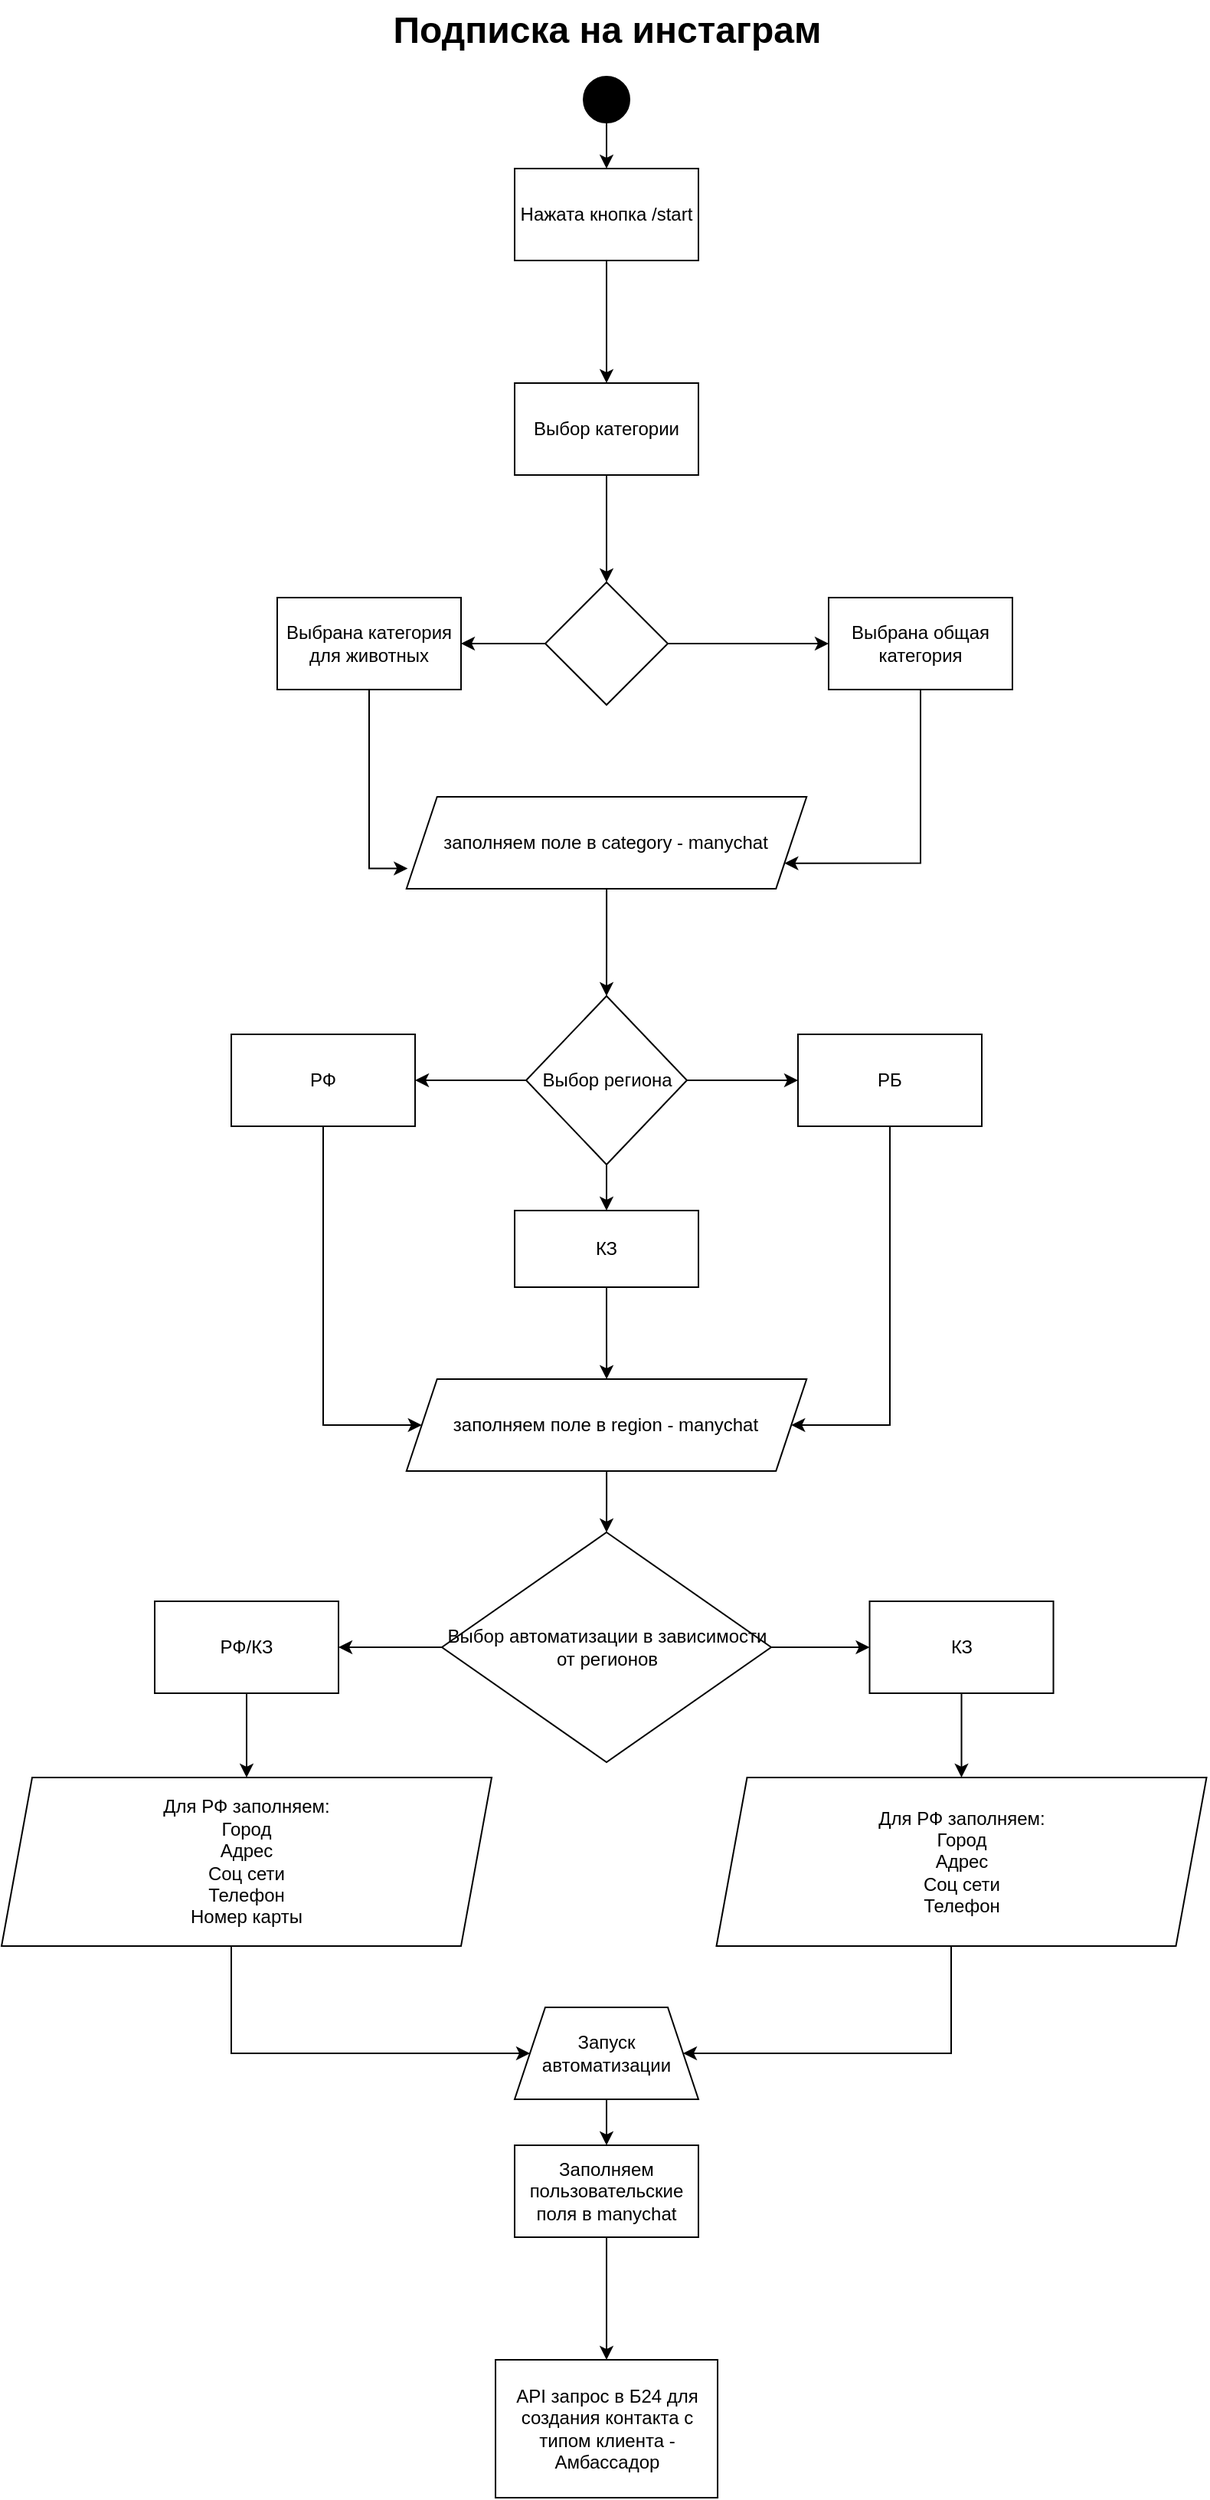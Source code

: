 <mxfile version="22.1.18" type="github">
  <diagram name="Page-1" id="9c096ad6-e400-ecc8-3e38-643d2caac077">
    <mxGraphModel dx="1024" dy="491" grid="1" gridSize="10" guides="1" tooltips="1" connect="1" arrows="1" fold="1" page="1" pageScale="1.5" pageWidth="1169" pageHeight="826" background="none" math="0" shadow="0">
      <root>
        <mxCell id="0" style=";html=1;" />
        <mxCell id="1" style=";html=1;" parent="0" />
        <mxCell id="Cr2Y8CfAbAful8E1ION_-11" value="" style="edgeStyle=orthogonalEdgeStyle;rounded=0;orthogonalLoop=1;jettySize=auto;html=1;" edge="1" parent="1" source="Cr2Y8CfAbAful8E1ION_-3" target="Cr2Y8CfAbAful8E1ION_-7">
          <mxGeometry relative="1" as="geometry" />
        </mxCell>
        <mxCell id="Cr2Y8CfAbAful8E1ION_-3" value="" style="ellipse;fillColor=strokeColor;html=1;" vertex="1" parent="1">
          <mxGeometry x="690" y="80" width="30" height="30" as="geometry" />
        </mxCell>
        <mxCell id="Cr2Y8CfAbAful8E1ION_-15" value="" style="edgeStyle=orthogonalEdgeStyle;rounded=0;orthogonalLoop=1;jettySize=auto;html=1;" edge="1" parent="1" source="Cr2Y8CfAbAful8E1ION_-7" target="Cr2Y8CfAbAful8E1ION_-14">
          <mxGeometry relative="1" as="geometry" />
        </mxCell>
        <mxCell id="Cr2Y8CfAbAful8E1ION_-7" value="Нажата кнопка /start" style="rounded=0;whiteSpace=wrap;html=1;" vertex="1" parent="1">
          <mxGeometry x="645" y="140" width="120" height="60" as="geometry" />
        </mxCell>
        <mxCell id="Cr2Y8CfAbAful8E1ION_-13" value="Подписка на инстаграм" style="text;strokeColor=none;fillColor=none;html=1;fontSize=24;fontStyle=1;verticalAlign=middle;align=center;" vertex="1" parent="1">
          <mxGeometry x="547.5" y="30" width="315" height="40" as="geometry" />
        </mxCell>
        <mxCell id="Cr2Y8CfAbAful8E1ION_-19" value="" style="edgeStyle=orthogonalEdgeStyle;rounded=0;orthogonalLoop=1;jettySize=auto;html=1;" edge="1" parent="1" source="Cr2Y8CfAbAful8E1ION_-14" target="Cr2Y8CfAbAful8E1ION_-18">
          <mxGeometry relative="1" as="geometry" />
        </mxCell>
        <mxCell id="Cr2Y8CfAbAful8E1ION_-14" value="Выбор категории" style="whiteSpace=wrap;html=1;rounded=0;" vertex="1" parent="1">
          <mxGeometry x="645" y="280" width="120" height="60" as="geometry" />
        </mxCell>
        <mxCell id="Cr2Y8CfAbAful8E1ION_-21" value="" style="edgeStyle=orthogonalEdgeStyle;rounded=0;orthogonalLoop=1;jettySize=auto;html=1;" edge="1" parent="1" source="Cr2Y8CfAbAful8E1ION_-18" target="Cr2Y8CfAbAful8E1ION_-20">
          <mxGeometry relative="1" as="geometry" />
        </mxCell>
        <mxCell id="Cr2Y8CfAbAful8E1ION_-23" value="" style="edgeStyle=orthogonalEdgeStyle;rounded=0;orthogonalLoop=1;jettySize=auto;html=1;" edge="1" parent="1" source="Cr2Y8CfAbAful8E1ION_-18" target="Cr2Y8CfAbAful8E1ION_-22">
          <mxGeometry relative="1" as="geometry" />
        </mxCell>
        <mxCell id="Cr2Y8CfAbAful8E1ION_-18" value="" style="rhombus;whiteSpace=wrap;html=1;rounded=0;" vertex="1" parent="1">
          <mxGeometry x="665" y="410" width="80" height="80" as="geometry" />
        </mxCell>
        <mxCell id="Cr2Y8CfAbAful8E1ION_-31" style="edgeStyle=orthogonalEdgeStyle;rounded=0;orthogonalLoop=1;jettySize=auto;html=1;entryX=1;entryY=0.75;entryDx=0;entryDy=0;" edge="1" parent="1" source="Cr2Y8CfAbAful8E1ION_-20" target="Cr2Y8CfAbAful8E1ION_-30">
          <mxGeometry relative="1" as="geometry">
            <Array as="points">
              <mxPoint x="910" y="593" />
            </Array>
          </mxGeometry>
        </mxCell>
        <mxCell id="Cr2Y8CfAbAful8E1ION_-20" value="Выбрана общая категория" style="whiteSpace=wrap;html=1;rounded=0;" vertex="1" parent="1">
          <mxGeometry x="850" y="420" width="120" height="60" as="geometry" />
        </mxCell>
        <mxCell id="Cr2Y8CfAbAful8E1ION_-29" value="" style="edgeStyle=orthogonalEdgeStyle;rounded=0;orthogonalLoop=1;jettySize=auto;html=1;entryX=0.003;entryY=0.779;entryDx=0;entryDy=0;entryPerimeter=0;" edge="1" parent="1" source="Cr2Y8CfAbAful8E1ION_-22" target="Cr2Y8CfAbAful8E1ION_-30">
          <mxGeometry relative="1" as="geometry">
            <mxPoint x="570" y="540" as="targetPoint" />
          </mxGeometry>
        </mxCell>
        <mxCell id="Cr2Y8CfAbAful8E1ION_-22" value="Выбрана категория для животных" style="whiteSpace=wrap;html=1;rounded=0;" vertex="1" parent="1">
          <mxGeometry x="490" y="420" width="120" height="60" as="geometry" />
        </mxCell>
        <mxCell id="Cr2Y8CfAbAful8E1ION_-35" value="" style="edgeStyle=orthogonalEdgeStyle;rounded=0;orthogonalLoop=1;jettySize=auto;html=1;" edge="1" parent="1" source="Cr2Y8CfAbAful8E1ION_-30" target="Cr2Y8CfAbAful8E1ION_-34">
          <mxGeometry relative="1" as="geometry" />
        </mxCell>
        <mxCell id="Cr2Y8CfAbAful8E1ION_-30" value="заполняем поле в category - manychat" style="shape=parallelogram;perimeter=parallelogramPerimeter;whiteSpace=wrap;html=1;fixedSize=1;rounded=0;" vertex="1" parent="1">
          <mxGeometry x="574.38" y="550" width="261.25" height="60" as="geometry" />
        </mxCell>
        <mxCell id="Cr2Y8CfAbAful8E1ION_-38" value="" style="edgeStyle=orthogonalEdgeStyle;rounded=0;orthogonalLoop=1;jettySize=auto;html=1;" edge="1" parent="1" source="Cr2Y8CfAbAful8E1ION_-34" target="Cr2Y8CfAbAful8E1ION_-37">
          <mxGeometry relative="1" as="geometry" />
        </mxCell>
        <mxCell id="Cr2Y8CfAbAful8E1ION_-40" value="" style="edgeStyle=orthogonalEdgeStyle;rounded=0;orthogonalLoop=1;jettySize=auto;html=1;" edge="1" parent="1" source="Cr2Y8CfAbAful8E1ION_-34" target="Cr2Y8CfAbAful8E1ION_-39">
          <mxGeometry relative="1" as="geometry" />
        </mxCell>
        <mxCell id="Cr2Y8CfAbAful8E1ION_-43" value="" style="edgeStyle=orthogonalEdgeStyle;rounded=0;orthogonalLoop=1;jettySize=auto;html=1;" edge="1" parent="1" source="Cr2Y8CfAbAful8E1ION_-34" target="Cr2Y8CfAbAful8E1ION_-42">
          <mxGeometry relative="1" as="geometry" />
        </mxCell>
        <mxCell id="Cr2Y8CfAbAful8E1ION_-34" value="Выбор региона" style="rhombus;whiteSpace=wrap;html=1;rounded=0;" vertex="1" parent="1">
          <mxGeometry x="652.51" y="680" width="104.99" height="110" as="geometry" />
        </mxCell>
        <mxCell id="Cr2Y8CfAbAful8E1ION_-50" value="" style="edgeStyle=orthogonalEdgeStyle;rounded=0;orthogonalLoop=1;jettySize=auto;html=1;" edge="1" parent="1" source="Cr2Y8CfAbAful8E1ION_-36" target="Cr2Y8CfAbAful8E1ION_-49">
          <mxGeometry relative="1" as="geometry" />
        </mxCell>
        <mxCell id="Cr2Y8CfAbAful8E1ION_-36" value="заполняем поле в region - manychat" style="shape=parallelogram;perimeter=parallelogramPerimeter;whiteSpace=wrap;html=1;fixedSize=1;rounded=0;" vertex="1" parent="1">
          <mxGeometry x="574.38" y="930" width="261.25" height="60" as="geometry" />
        </mxCell>
        <mxCell id="Cr2Y8CfAbAful8E1ION_-46" style="edgeStyle=orthogonalEdgeStyle;rounded=0;orthogonalLoop=1;jettySize=auto;html=1;entryX=0;entryY=0.5;entryDx=0;entryDy=0;" edge="1" parent="1" source="Cr2Y8CfAbAful8E1ION_-37" target="Cr2Y8CfAbAful8E1ION_-36">
          <mxGeometry relative="1" as="geometry">
            <Array as="points">
              <mxPoint x="520" y="960" />
            </Array>
          </mxGeometry>
        </mxCell>
        <mxCell id="Cr2Y8CfAbAful8E1ION_-37" value="РФ" style="whiteSpace=wrap;html=1;rounded=0;" vertex="1" parent="1">
          <mxGeometry x="460.015" y="705" width="120" height="60" as="geometry" />
        </mxCell>
        <mxCell id="Cr2Y8CfAbAful8E1ION_-45" style="edgeStyle=orthogonalEdgeStyle;rounded=0;orthogonalLoop=1;jettySize=auto;html=1;entryX=1;entryY=0.5;entryDx=0;entryDy=0;" edge="1" parent="1" target="Cr2Y8CfAbAful8E1ION_-36">
          <mxGeometry relative="1" as="geometry">
            <mxPoint x="890.026" y="760" as="sourcePoint" />
            <mxPoint x="821.183" y="968.341" as="targetPoint" />
            <Array as="points">
              <mxPoint x="890" y="960" />
            </Array>
          </mxGeometry>
        </mxCell>
        <mxCell id="Cr2Y8CfAbAful8E1ION_-39" value="РБ" style="whiteSpace=wrap;html=1;rounded=0;" vertex="1" parent="1">
          <mxGeometry x="829.995" y="705" width="120" height="60" as="geometry" />
        </mxCell>
        <mxCell id="Cr2Y8CfAbAful8E1ION_-44" value="" style="edgeStyle=orthogonalEdgeStyle;rounded=0;orthogonalLoop=1;jettySize=auto;html=1;" edge="1" parent="1" source="Cr2Y8CfAbAful8E1ION_-42" target="Cr2Y8CfAbAful8E1ION_-36">
          <mxGeometry relative="1" as="geometry" />
        </mxCell>
        <mxCell id="Cr2Y8CfAbAful8E1ION_-42" value="КЗ" style="whiteSpace=wrap;html=1;rounded=0;" vertex="1" parent="1">
          <mxGeometry x="645.01" y="820" width="120" height="50" as="geometry" />
        </mxCell>
        <mxCell id="Cr2Y8CfAbAful8E1ION_-55" value="" style="edgeStyle=orthogonalEdgeStyle;rounded=0;orthogonalLoop=1;jettySize=auto;html=1;" edge="1" parent="1" source="Cr2Y8CfAbAful8E1ION_-49" target="Cr2Y8CfAbAful8E1ION_-54">
          <mxGeometry relative="1" as="geometry" />
        </mxCell>
        <mxCell id="Cr2Y8CfAbAful8E1ION_-58" value="" style="edgeStyle=orthogonalEdgeStyle;rounded=0;orthogonalLoop=1;jettySize=auto;html=1;" edge="1" parent="1" source="Cr2Y8CfAbAful8E1ION_-49" target="Cr2Y8CfAbAful8E1ION_-57">
          <mxGeometry relative="1" as="geometry" />
        </mxCell>
        <mxCell id="Cr2Y8CfAbAful8E1ION_-49" value="Выбор автоматизации в зависимости от регионов" style="rhombus;whiteSpace=wrap;html=1;rounded=0;" vertex="1" parent="1">
          <mxGeometry x="597.51" y="1030" width="214.99" height="150" as="geometry" />
        </mxCell>
        <mxCell id="Cr2Y8CfAbAful8E1ION_-68" value="" style="edgeStyle=orthogonalEdgeStyle;rounded=0;orthogonalLoop=1;jettySize=auto;html=1;" edge="1" parent="1" source="Cr2Y8CfAbAful8E1ION_-54" target="Cr2Y8CfAbAful8E1ION_-67">
          <mxGeometry relative="1" as="geometry" />
        </mxCell>
        <mxCell id="Cr2Y8CfAbAful8E1ION_-54" value="РФ/КЗ" style="whiteSpace=wrap;html=1;rounded=0;" vertex="1" parent="1">
          <mxGeometry x="410.005" y="1075" width="120" height="60" as="geometry" />
        </mxCell>
        <mxCell id="Cr2Y8CfAbAful8E1ION_-70" value="" style="edgeStyle=orthogonalEdgeStyle;rounded=0;orthogonalLoop=1;jettySize=auto;html=1;" edge="1" parent="1" source="Cr2Y8CfAbAful8E1ION_-57" target="Cr2Y8CfAbAful8E1ION_-69">
          <mxGeometry relative="1" as="geometry" />
        </mxCell>
        <mxCell id="Cr2Y8CfAbAful8E1ION_-57" value="КЗ" style="whiteSpace=wrap;html=1;rounded=0;" vertex="1" parent="1">
          <mxGeometry x="876.755" y="1075" width="120" height="60" as="geometry" />
        </mxCell>
        <mxCell id="Cr2Y8CfAbAful8E1ION_-74" value="" style="edgeStyle=orthogonalEdgeStyle;rounded=0;orthogonalLoop=1;jettySize=auto;html=1;" edge="1" parent="1" source="Cr2Y8CfAbAful8E1ION_-63" target="Cr2Y8CfAbAful8E1ION_-73">
          <mxGeometry relative="1" as="geometry" />
        </mxCell>
        <mxCell id="Cr2Y8CfAbAful8E1ION_-63" value="Запуск автоматизации" style="shape=trapezoid;perimeter=trapezoidPerimeter;whiteSpace=wrap;html=1;fixedSize=1;rounded=0;" vertex="1" parent="1">
          <mxGeometry x="644.995" y="1340" width="120" height="60" as="geometry" />
        </mxCell>
        <mxCell id="Cr2Y8CfAbAful8E1ION_-72" style="edgeStyle=orthogonalEdgeStyle;rounded=0;orthogonalLoop=1;jettySize=auto;html=1;entryX=0;entryY=0.5;entryDx=0;entryDy=0;" edge="1" parent="1" source="Cr2Y8CfAbAful8E1ION_-67" target="Cr2Y8CfAbAful8E1ION_-63">
          <mxGeometry relative="1" as="geometry">
            <Array as="points">
              <mxPoint x="460" y="1370" />
            </Array>
          </mxGeometry>
        </mxCell>
        <mxCell id="Cr2Y8CfAbAful8E1ION_-67" value="Для РФ заполняем:&lt;br&gt;Город&lt;br&gt;Адрес&lt;br&gt;Соц сети&lt;br&gt;Телефон&lt;br&gt;Номер карты" style="shape=parallelogram;perimeter=parallelogramPerimeter;whiteSpace=wrap;html=1;fixedSize=1;rounded=0;" vertex="1" parent="1">
          <mxGeometry x="310.01" y="1190" width="319.99" height="110" as="geometry" />
        </mxCell>
        <mxCell id="Cr2Y8CfAbAful8E1ION_-71" style="edgeStyle=orthogonalEdgeStyle;rounded=0;orthogonalLoop=1;jettySize=auto;html=1;entryX=1;entryY=0.5;entryDx=0;entryDy=0;" edge="1" parent="1" source="Cr2Y8CfAbAful8E1ION_-69" target="Cr2Y8CfAbAful8E1ION_-63">
          <mxGeometry relative="1" as="geometry">
            <Array as="points">
              <mxPoint x="930" y="1370" />
            </Array>
          </mxGeometry>
        </mxCell>
        <mxCell id="Cr2Y8CfAbAful8E1ION_-69" value="Для РФ заполняем:&lt;br&gt;Город&lt;br&gt;Адрес&lt;br&gt;Соц сети&lt;br&gt;Телефон" style="shape=parallelogram;perimeter=parallelogramPerimeter;whiteSpace=wrap;html=1;fixedSize=1;rounded=0;" vertex="1" parent="1">
          <mxGeometry x="776.76" y="1190" width="319.99" height="110" as="geometry" />
        </mxCell>
        <mxCell id="Cr2Y8CfAbAful8E1ION_-76" value="" style="edgeStyle=orthogonalEdgeStyle;rounded=0;orthogonalLoop=1;jettySize=auto;html=1;" edge="1" parent="1" source="Cr2Y8CfAbAful8E1ION_-73" target="Cr2Y8CfAbAful8E1ION_-75">
          <mxGeometry relative="1" as="geometry" />
        </mxCell>
        <mxCell id="Cr2Y8CfAbAful8E1ION_-73" value="Заполняем пользовательские поля в manychat" style="whiteSpace=wrap;html=1;rounded=0;" vertex="1" parent="1">
          <mxGeometry x="644.995" y="1430" width="120" height="60" as="geometry" />
        </mxCell>
        <mxCell id="Cr2Y8CfAbAful8E1ION_-75" value="API запрос в Б24 для создания контакта с типом клиента - Амбассадор" style="whiteSpace=wrap;html=1;rounded=0;" vertex="1" parent="1">
          <mxGeometry x="632.51" y="1570" width="145.01" height="90" as="geometry" />
        </mxCell>
      </root>
    </mxGraphModel>
  </diagram>
</mxfile>
